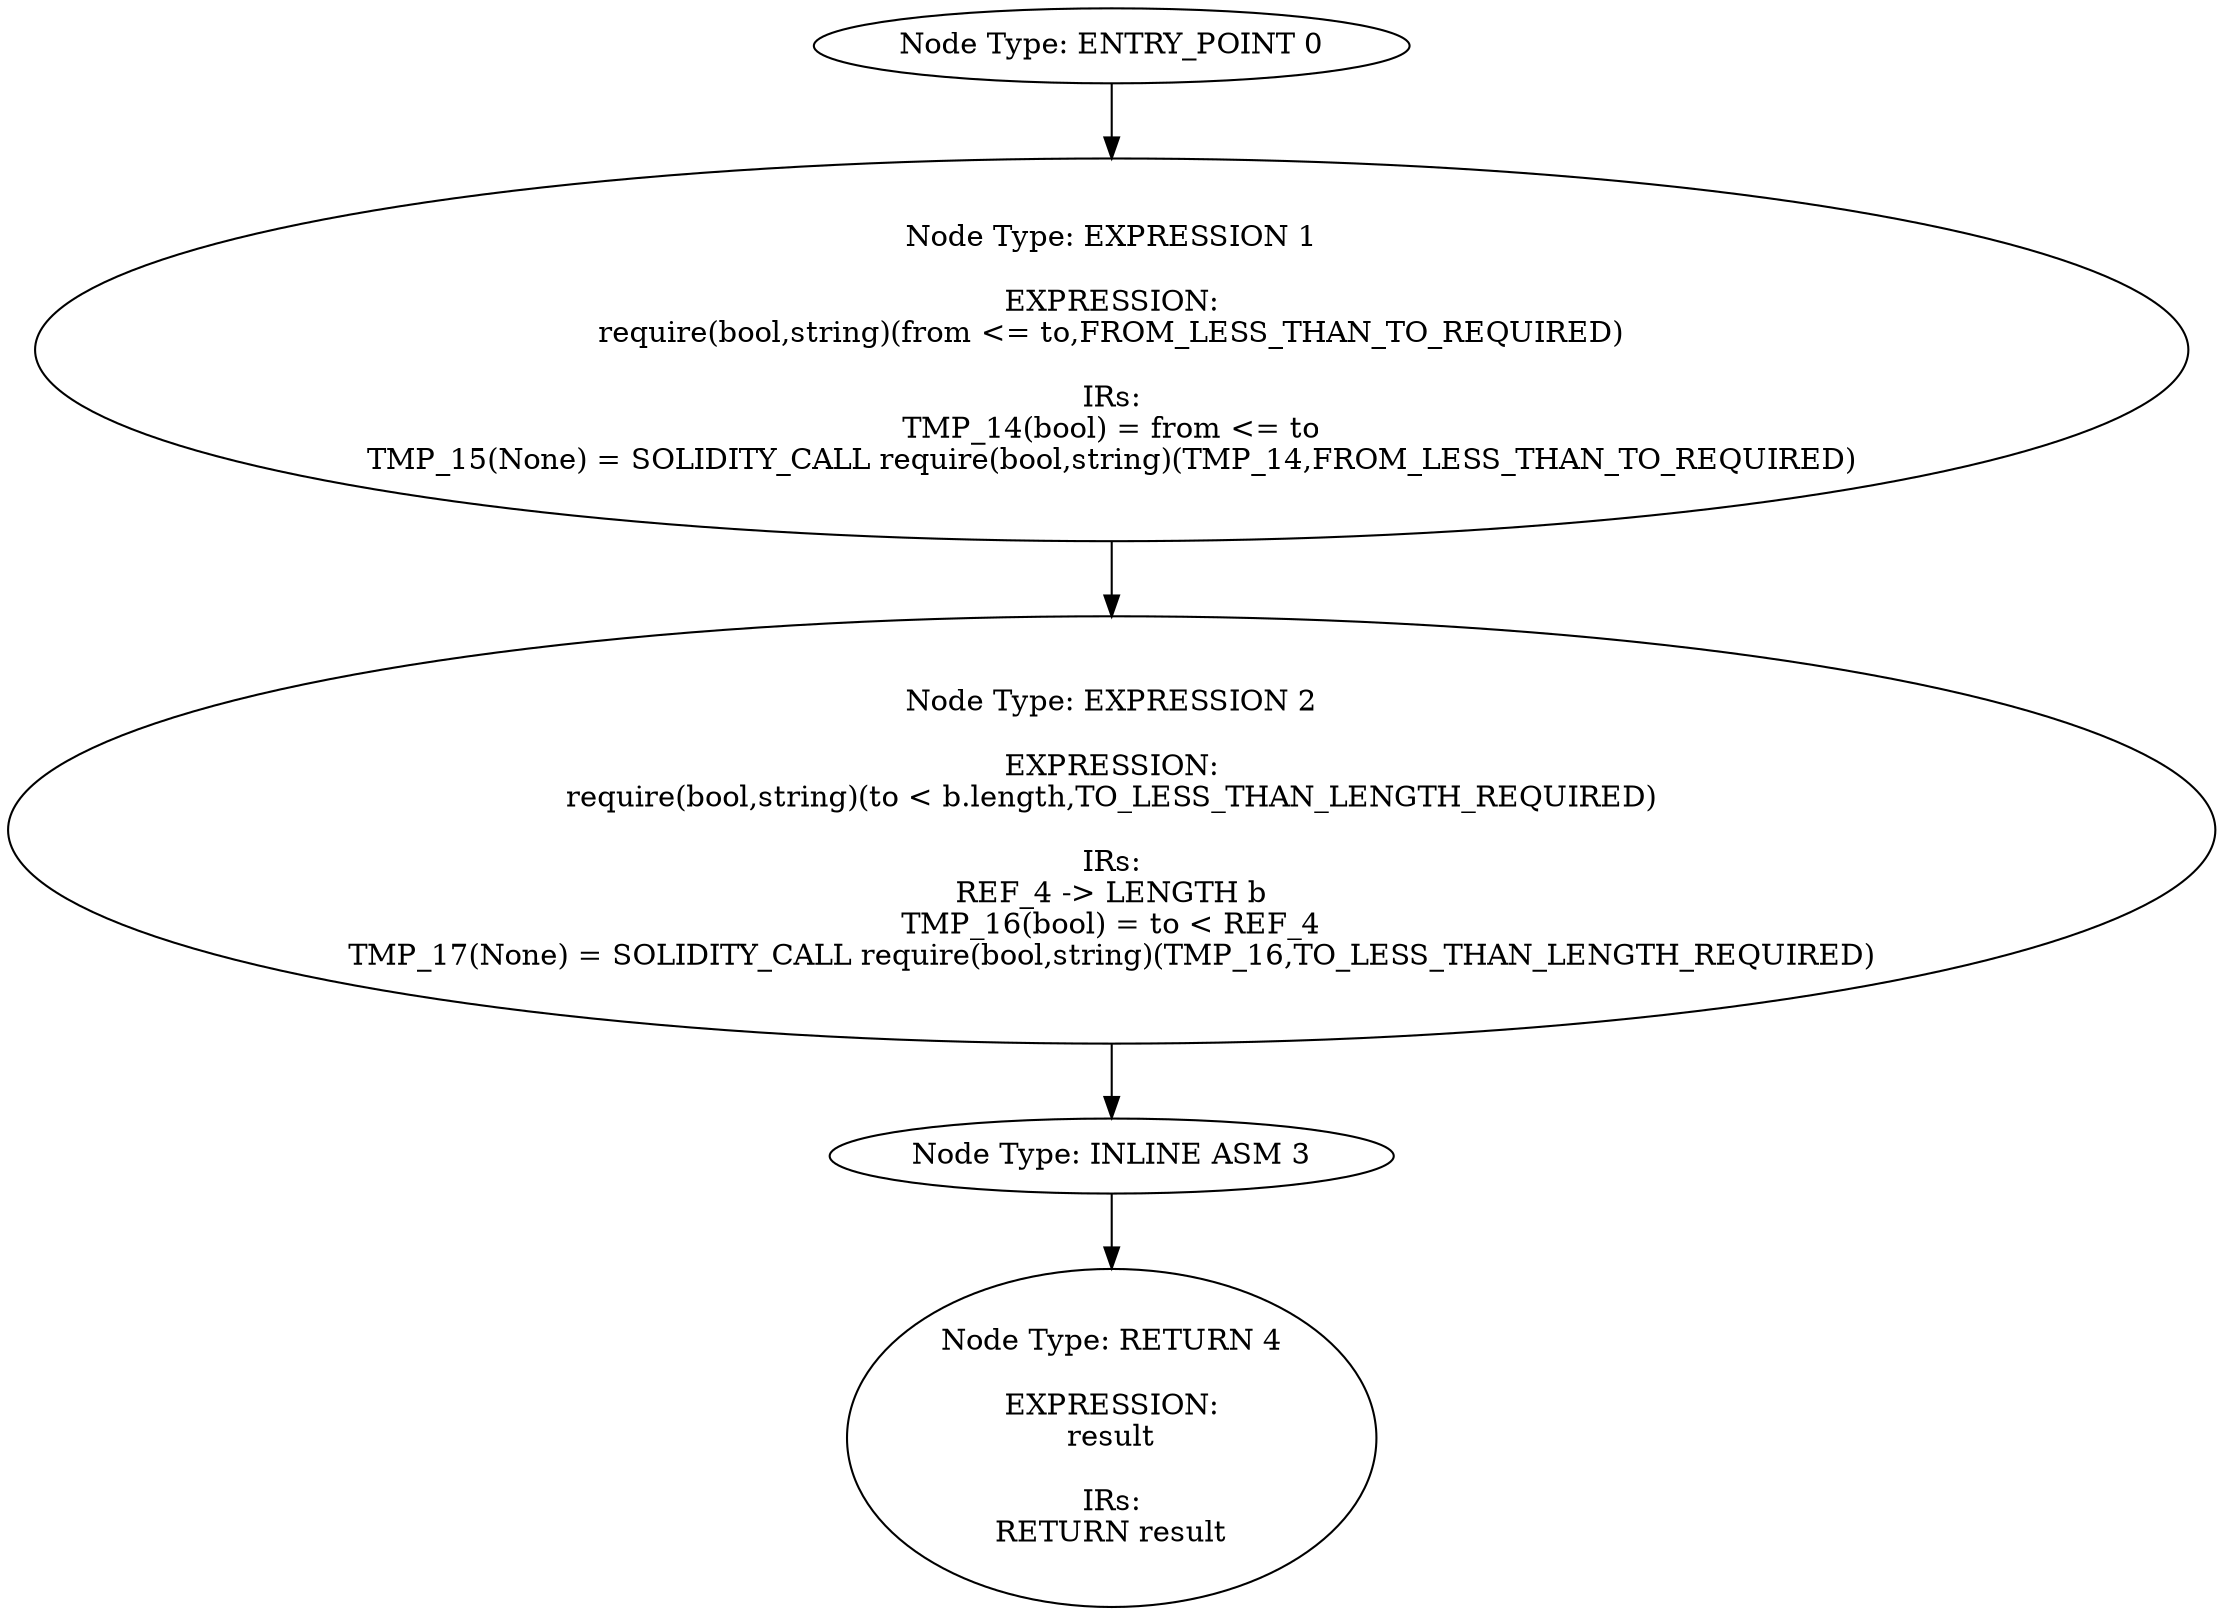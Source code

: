 digraph{
0[label="Node Type: ENTRY_POINT 0
"];
0->1;
1[label="Node Type: EXPRESSION 1

EXPRESSION:
require(bool,string)(from <= to,FROM_LESS_THAN_TO_REQUIRED)

IRs:
TMP_14(bool) = from <= to
TMP_15(None) = SOLIDITY_CALL require(bool,string)(TMP_14,FROM_LESS_THAN_TO_REQUIRED)"];
1->2;
2[label="Node Type: EXPRESSION 2

EXPRESSION:
require(bool,string)(to < b.length,TO_LESS_THAN_LENGTH_REQUIRED)

IRs:
REF_4 -> LENGTH b
TMP_16(bool) = to < REF_4
TMP_17(None) = SOLIDITY_CALL require(bool,string)(TMP_16,TO_LESS_THAN_LENGTH_REQUIRED)"];
2->3;
3[label="Node Type: INLINE ASM 3
"];
3->4;
4[label="Node Type: RETURN 4

EXPRESSION:
result

IRs:
RETURN result"];
}
